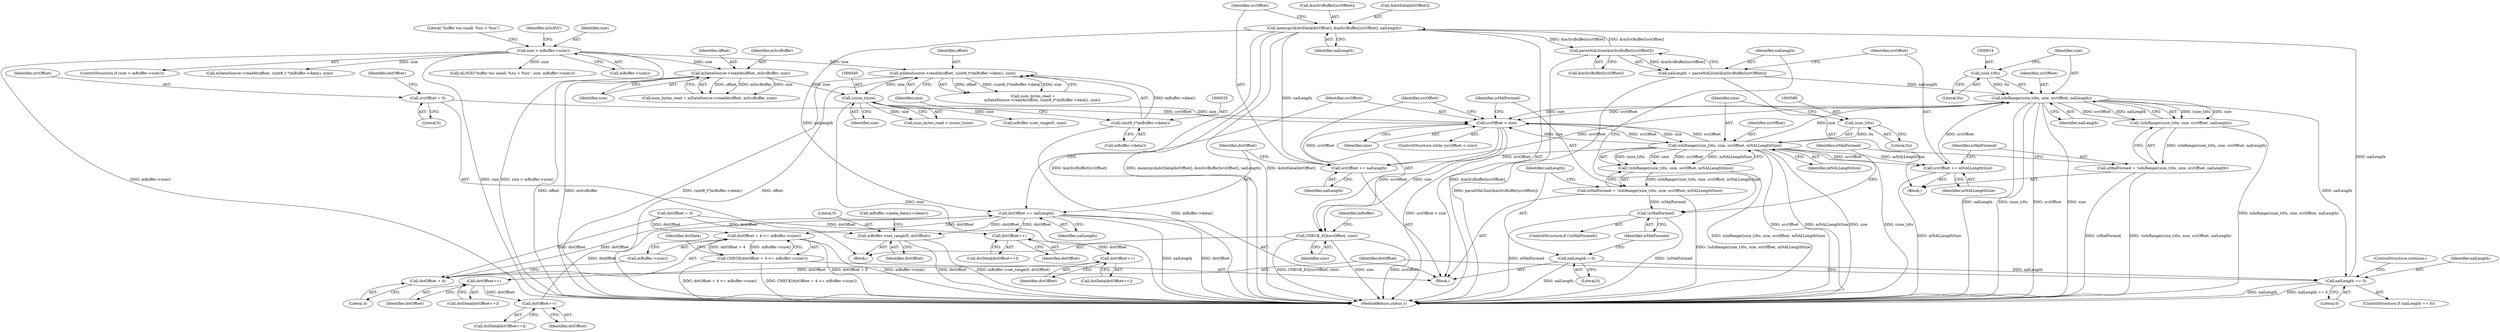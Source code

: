 digraph "1_Android_7a282fb64fef25349e9d341f102d9cea3bf75baf@API" {
"1000666" [label="(Call,memcpy(&dstData[dstOffset], &mSrcBuffer[srcOffset], nalLength))"];
"1000601" [label="(Call,parseNALSize(&mSrcBuffer[srcOffset]))"];
"1000666" [label="(Call,memcpy(&dstData[dstOffset], &mSrcBuffer[srcOffset], nalLength))"];
"1000631" [label="(Call,nalLength == 0)"];
"1000612" [label="(Call,isInRange((size_t)0u, size, srcOffset, nalLength))"];
"1000613" [label="(Call,(size_t)0u)"];
"1000584" [label="(Call,isInRange((size_t)0u, size, srcOffset, mNALLengthSize))"];
"1000585" [label="(Call,(size_t)0u)"];
"1000576" [label="(Call,srcOffset < size)"];
"1000676" [label="(Call,srcOffset += nalLength)"];
"1000568" [label="(Call,srcOffset = 0)"];
"1000539" [label="(Call,(ssize_t)size)"];
"1000522" [label="(Call,mDataSource->readAt(offset, (uint8_t*)mBuffer->data(), size))"];
"1000524" [label="(Call,(uint8_t*)mBuffer->data())"];
"1000310" [label="(Call,size > mBuffer->size())"];
"1000532" [label="(Call,mDataSource->readAt(offset, mSrcBuffer, size))"];
"1000606" [label="(Call,srcOffset += mNALLengthSize)"];
"1000599" [label="(Call,nalLength = parseNALSize(&mSrcBuffer[srcOffset]))"];
"1000592" [label="(Call,nalLength = 0)"];
"1000583" [label="(Call,!isInRange((size_t)0u, size, srcOffset, mNALLengthSize))"];
"1000581" [label="(Call,isMalFormed = !isInRange((size_t)0u, size, srcOffset, mNALLengthSize))"];
"1000596" [label="(Call,!isMalFormed)"];
"1000682" [label="(Call,CHECK_EQ(srcOffset, size))"];
"1000611" [label="(Call,!isInRange((size_t)0u, size, srcOffset, nalLength))"];
"1000609" [label="(Call,isMalFormed = !isInRange((size_t)0u, size, srcOffset, nalLength))"];
"1000679" [label="(Call,dstOffset += nalLength)"];
"1000637" [label="(Call,dstOffset + 4 <= mBuffer->size())"];
"1000636" [label="(Call,CHECK(dstOffset + 4 <= mBuffer->size()))"];
"1000638" [label="(Call,dstOffset + 4)"];
"1000645" [label="(Call,dstOffset++)"];
"1000651" [label="(Call,dstOffset++)"];
"1000657" [label="(Call,dstOffset++)"];
"1000663" [label="(Call,dstOffset++)"];
"1000689" [label="(Call,mBuffer->set_range(0, dstOffset))"];
"1000312" [label="(Call,mBuffer->size())"];
"1000616" [label="(Identifier,size)"];
"1000524" [label="(Call,(uint8_t*)mBuffer->data())"];
"1000681" [label="(Identifier,nalLength)"];
"1000630" [label="(ControlStructure,if (nalLength == 0))"];
"1000582" [label="(Identifier,isMalFormed)"];
"1000646" [label="(Identifier,dstOffset)"];
"1000583" [label="(Call,!isInRange((size_t)0u, size, srcOffset, mNALLengthSize))"];
"1000644" [label="(Identifier,dstData)"];
"1000594" [label="(Literal,0)"];
"1000690" [label="(Literal,0)"];
"1000663" [label="(Call,dstOffset++)"];
"1000676" [label="(Call,srcOffset += nalLength)"];
"1000692" [label="(Call,mBuffer->meta_data()->clear())"];
"1000309" [label="(ControlStructure,if (size > mBuffer->size()))"];
"1000658" [label="(Identifier,dstOffset)"];
"1000570" [label="(Literal,0)"];
"1000599" [label="(Call,nalLength = parseNALSize(&mSrcBuffer[srcOffset]))"];
"1000534" [label="(Identifier,mSrcBuffer)"];
"1000572" [label="(Call,dstOffset = 0)"];
"1000666" [label="(Call,memcpy(&dstData[dstOffset], &mSrcBuffer[srcOffset], nalLength))"];
"1000611" [label="(Call,!isInRange((size_t)0u, size, srcOffset, nalLength))"];
"1000691" [label="(Identifier,dstOffset)"];
"1000598" [label="(Block,)"];
"1000620" [label="(Identifier,isMalFormed)"];
"1000581" [label="(Call,isMalFormed = !isInRange((size_t)0u, size, srcOffset, mNALLengthSize))"];
"1000576" [label="(Call,srcOffset < size)"];
"1000335" [label="(Call,mDataSource->readAt(offset, (uint8_t *)mBuffer->data(), size))"];
"1000639" [label="(Identifier,dstOffset)"];
"1000595" [label="(ControlStructure,if (!isMalFormed))"];
"1000631" [label="(Call,nalLength == 0)"];
"1000657" [label="(Call,dstOffset++)"];
"1000535" [label="(Identifier,size)"];
"1000736" [label="(MethodReturn,status_t)"];
"1000643" [label="(Call,dstData[dstOffset++])"];
"1000635" [label="(ControlStructure,continue;)"];
"1000588" [label="(Identifier,size)"];
"1000680" [label="(Identifier,dstOffset)"];
"1000539" [label="(Call,(ssize_t)size)"];
"1000612" [label="(Call,isInRange((size_t)0u, size, srcOffset, nalLength))"];
"1000532" [label="(Call,mDataSource->readAt(offset, mSrcBuffer, size))"];
"1000530" [label="(Call,num_bytes_read = mDataSource->readAt(offset, mSrcBuffer, size))"];
"1000651" [label="(Call,dstOffset++)"];
"1000645" [label="(Call,dstOffset++)"];
"1000684" [label="(Identifier,size)"];
"1000577" [label="(Identifier,srcOffset)"];
"1000522" [label="(Call,mDataSource->readAt(offset, (uint8_t*)mBuffer->data(), size))"];
"1000652" [label="(Identifier,dstOffset)"];
"1000608" [label="(Identifier,mNALLengthSize)"];
"1000537" [label="(Call,num_bytes_read < (ssize_t)size)"];
"1000310" [label="(Call,size > mBuffer->size())"];
"1000683" [label="(Identifier,srcOffset)"];
"1000689" [label="(Call,mBuffer->set_range(0, dstOffset))"];
"1000641" [label="(Call,mBuffer->size())"];
"1000523" [label="(Identifier,offset)"];
"1000637" [label="(Call,dstOffset + 4 <= mBuffer->size())"];
"1000589" [label="(Identifier,srcOffset)"];
"1000661" [label="(Call,dstData[dstOffset++])"];
"1000520" [label="(Call,num_bytes_read =\n                mDataSource->readAt(offset, (uint8_t*)mBuffer->data(), size))"];
"1000596" [label="(Call,!isMalFormed)"];
"1000682" [label="(Call,CHECK_EQ(srcOffset, size))"];
"1000649" [label="(Call,dstData[dstOffset++])"];
"1000590" [label="(Identifier,mNALLengthSize)"];
"1000568" [label="(Call,srcOffset = 0)"];
"1000636" [label="(Call,CHECK(dstOffset + 4 <= mBuffer->size()))"];
"1000640" [label="(Literal,4)"];
"1000560" [label="(Block,)"];
"1000315" [label="(Literal,\"buffer too small: %zu > %zu\")"];
"1000610" [label="(Identifier,isMalFormed)"];
"1000675" [label="(Identifier,nalLength)"];
"1000569" [label="(Identifier,srcOffset)"];
"1000533" [label="(Identifier,offset)"];
"1000597" [label="(Identifier,isMalFormed)"];
"1000587" [label="(Literal,0u)"];
"1000606" [label="(Call,srcOffset += mNALLengthSize)"];
"1000617" [label="(Identifier,srcOffset)"];
"1000579" [label="(Block,)"];
"1000584" [label="(Call,isInRange((size_t)0u, size, srcOffset, mNALLengthSize))"];
"1000601" [label="(Call,parseNALSize(&mSrcBuffer[srcOffset]))"];
"1000632" [label="(Identifier,nalLength)"];
"1000678" [label="(Identifier,nalLength)"];
"1000526" [label="(Call,mBuffer->data())"];
"1000671" [label="(Call,&mSrcBuffer[srcOffset])"];
"1000592" [label="(Call,nalLength = 0)"];
"1000638" [label="(Call,dstOffset + 4)"];
"1000556" [label="(Call,mBuffer->set_range(0, size))"];
"1000687" [label="(Identifier,mBuffer)"];
"1000609" [label="(Call,isMalFormed = !isInRange((size_t)0u, size, srcOffset, nalLength))"];
"1000578" [label="(Identifier,size)"];
"1000585" [label="(Call,(size_t)0u)"];
"1000600" [label="(Identifier,nalLength)"];
"1000667" [label="(Call,&dstData[dstOffset])"];
"1000314" [label="(Call,ALOGE(\"buffer too small: %zu > %zu\", size, mBuffer->size()))"];
"1000324" [label="(Identifier,mIsAVC)"];
"1000613" [label="(Call,(size_t)0u)"];
"1000527" [label="(Identifier,size)"];
"1000679" [label="(Call,dstOffset += nalLength)"];
"1000655" [label="(Call,dstData[dstOffset++])"];
"1000573" [label="(Identifier,dstOffset)"];
"1000633" [label="(Literal,0)"];
"1000575" [label="(ControlStructure,while (srcOffset < size))"];
"1000593" [label="(Identifier,nalLength)"];
"1000607" [label="(Identifier,srcOffset)"];
"1000541" [label="(Identifier,size)"];
"1000602" [label="(Call,&mSrcBuffer[srcOffset])"];
"1000615" [label="(Literal,0u)"];
"1000664" [label="(Identifier,dstOffset)"];
"1000677" [label="(Identifier,srcOffset)"];
"1000618" [label="(Identifier,nalLength)"];
"1000311" [label="(Identifier,size)"];
"1000666" -> "1000579"  [label="AST: "];
"1000666" -> "1000675"  [label="CFG: "];
"1000667" -> "1000666"  [label="AST: "];
"1000671" -> "1000666"  [label="AST: "];
"1000675" -> "1000666"  [label="AST: "];
"1000677" -> "1000666"  [label="CFG: "];
"1000666" -> "1000736"  [label="DDG: &mSrcBuffer[srcOffset]"];
"1000666" -> "1000736"  [label="DDG: memcpy(&dstData[dstOffset], &mSrcBuffer[srcOffset], nalLength)"];
"1000666" -> "1000736"  [label="DDG: &dstData[dstOffset]"];
"1000666" -> "1000601"  [label="DDG: &mSrcBuffer[srcOffset]"];
"1000601" -> "1000666"  [label="DDG: &mSrcBuffer[srcOffset]"];
"1000631" -> "1000666"  [label="DDG: nalLength"];
"1000666" -> "1000676"  [label="DDG: nalLength"];
"1000666" -> "1000679"  [label="DDG: nalLength"];
"1000601" -> "1000599"  [label="AST: "];
"1000601" -> "1000602"  [label="CFG: "];
"1000602" -> "1000601"  [label="AST: "];
"1000599" -> "1000601"  [label="CFG: "];
"1000601" -> "1000736"  [label="DDG: &mSrcBuffer[srcOffset]"];
"1000601" -> "1000599"  [label="DDG: &mSrcBuffer[srcOffset]"];
"1000631" -> "1000630"  [label="AST: "];
"1000631" -> "1000633"  [label="CFG: "];
"1000632" -> "1000631"  [label="AST: "];
"1000633" -> "1000631"  [label="AST: "];
"1000635" -> "1000631"  [label="CFG: "];
"1000639" -> "1000631"  [label="CFG: "];
"1000631" -> "1000736"  [label="DDG: nalLength"];
"1000631" -> "1000736"  [label="DDG: nalLength == 0"];
"1000612" -> "1000631"  [label="DDG: nalLength"];
"1000592" -> "1000631"  [label="DDG: nalLength"];
"1000612" -> "1000611"  [label="AST: "];
"1000612" -> "1000618"  [label="CFG: "];
"1000613" -> "1000612"  [label="AST: "];
"1000616" -> "1000612"  [label="AST: "];
"1000617" -> "1000612"  [label="AST: "];
"1000618" -> "1000612"  [label="AST: "];
"1000611" -> "1000612"  [label="CFG: "];
"1000612" -> "1000736"  [label="DDG: nalLength"];
"1000612" -> "1000736"  [label="DDG: (size_t)0u"];
"1000612" -> "1000736"  [label="DDG: srcOffset"];
"1000612" -> "1000736"  [label="DDG: size"];
"1000612" -> "1000576"  [label="DDG: srcOffset"];
"1000612" -> "1000576"  [label="DDG: size"];
"1000612" -> "1000611"  [label="DDG: (size_t)0u"];
"1000612" -> "1000611"  [label="DDG: size"];
"1000612" -> "1000611"  [label="DDG: srcOffset"];
"1000612" -> "1000611"  [label="DDG: nalLength"];
"1000613" -> "1000612"  [label="DDG: 0u"];
"1000584" -> "1000612"  [label="DDG: size"];
"1000606" -> "1000612"  [label="DDG: srcOffset"];
"1000599" -> "1000612"  [label="DDG: nalLength"];
"1000612" -> "1000676"  [label="DDG: srcOffset"];
"1000613" -> "1000615"  [label="CFG: "];
"1000614" -> "1000613"  [label="AST: "];
"1000615" -> "1000613"  [label="AST: "];
"1000616" -> "1000613"  [label="CFG: "];
"1000584" -> "1000583"  [label="AST: "];
"1000584" -> "1000590"  [label="CFG: "];
"1000585" -> "1000584"  [label="AST: "];
"1000588" -> "1000584"  [label="AST: "];
"1000589" -> "1000584"  [label="AST: "];
"1000590" -> "1000584"  [label="AST: "];
"1000583" -> "1000584"  [label="CFG: "];
"1000584" -> "1000736"  [label="DDG: srcOffset"];
"1000584" -> "1000736"  [label="DDG: mNALLengthSize"];
"1000584" -> "1000736"  [label="DDG: size"];
"1000584" -> "1000736"  [label="DDG: (size_t)0u"];
"1000584" -> "1000576"  [label="DDG: srcOffset"];
"1000584" -> "1000576"  [label="DDG: size"];
"1000584" -> "1000583"  [label="DDG: (size_t)0u"];
"1000584" -> "1000583"  [label="DDG: size"];
"1000584" -> "1000583"  [label="DDG: srcOffset"];
"1000584" -> "1000583"  [label="DDG: mNALLengthSize"];
"1000585" -> "1000584"  [label="DDG: 0u"];
"1000576" -> "1000584"  [label="DDG: size"];
"1000576" -> "1000584"  [label="DDG: srcOffset"];
"1000584" -> "1000606"  [label="DDG: mNALLengthSize"];
"1000584" -> "1000606"  [label="DDG: srcOffset"];
"1000584" -> "1000676"  [label="DDG: srcOffset"];
"1000585" -> "1000587"  [label="CFG: "];
"1000586" -> "1000585"  [label="AST: "];
"1000587" -> "1000585"  [label="AST: "];
"1000588" -> "1000585"  [label="CFG: "];
"1000576" -> "1000575"  [label="AST: "];
"1000576" -> "1000578"  [label="CFG: "];
"1000577" -> "1000576"  [label="AST: "];
"1000578" -> "1000576"  [label="AST: "];
"1000582" -> "1000576"  [label="CFG: "];
"1000683" -> "1000576"  [label="CFG: "];
"1000576" -> "1000736"  [label="DDG: srcOffset < size"];
"1000676" -> "1000576"  [label="DDG: srcOffset"];
"1000568" -> "1000576"  [label="DDG: srcOffset"];
"1000539" -> "1000576"  [label="DDG: size"];
"1000576" -> "1000682"  [label="DDG: srcOffset"];
"1000576" -> "1000682"  [label="DDG: size"];
"1000676" -> "1000579"  [label="AST: "];
"1000676" -> "1000678"  [label="CFG: "];
"1000677" -> "1000676"  [label="AST: "];
"1000678" -> "1000676"  [label="AST: "];
"1000680" -> "1000676"  [label="CFG: "];
"1000568" -> "1000560"  [label="AST: "];
"1000568" -> "1000570"  [label="CFG: "];
"1000569" -> "1000568"  [label="AST: "];
"1000570" -> "1000568"  [label="AST: "];
"1000573" -> "1000568"  [label="CFG: "];
"1000539" -> "1000537"  [label="AST: "];
"1000539" -> "1000541"  [label="CFG: "];
"1000540" -> "1000539"  [label="AST: "];
"1000541" -> "1000539"  [label="AST: "];
"1000537" -> "1000539"  [label="CFG: "];
"1000539" -> "1000736"  [label="DDG: size"];
"1000539" -> "1000537"  [label="DDG: size"];
"1000522" -> "1000539"  [label="DDG: size"];
"1000532" -> "1000539"  [label="DDG: size"];
"1000539" -> "1000556"  [label="DDG: size"];
"1000522" -> "1000520"  [label="AST: "];
"1000522" -> "1000527"  [label="CFG: "];
"1000523" -> "1000522"  [label="AST: "];
"1000524" -> "1000522"  [label="AST: "];
"1000527" -> "1000522"  [label="AST: "];
"1000520" -> "1000522"  [label="CFG: "];
"1000522" -> "1000736"  [label="DDG: (uint8_t*)mBuffer->data()"];
"1000522" -> "1000736"  [label="DDG: offset"];
"1000522" -> "1000520"  [label="DDG: offset"];
"1000522" -> "1000520"  [label="DDG: (uint8_t*)mBuffer->data()"];
"1000522" -> "1000520"  [label="DDG: size"];
"1000524" -> "1000522"  [label="DDG: mBuffer->data()"];
"1000310" -> "1000522"  [label="DDG: size"];
"1000524" -> "1000526"  [label="CFG: "];
"1000525" -> "1000524"  [label="AST: "];
"1000526" -> "1000524"  [label="AST: "];
"1000527" -> "1000524"  [label="CFG: "];
"1000524" -> "1000736"  [label="DDG: mBuffer->data()"];
"1000310" -> "1000309"  [label="AST: "];
"1000310" -> "1000312"  [label="CFG: "];
"1000311" -> "1000310"  [label="AST: "];
"1000312" -> "1000310"  [label="AST: "];
"1000315" -> "1000310"  [label="CFG: "];
"1000324" -> "1000310"  [label="CFG: "];
"1000310" -> "1000736"  [label="DDG: size > mBuffer->size()"];
"1000310" -> "1000736"  [label="DDG: mBuffer->size()"];
"1000310" -> "1000736"  [label="DDG: size"];
"1000310" -> "1000314"  [label="DDG: size"];
"1000310" -> "1000335"  [label="DDG: size"];
"1000310" -> "1000532"  [label="DDG: size"];
"1000532" -> "1000530"  [label="AST: "];
"1000532" -> "1000535"  [label="CFG: "];
"1000533" -> "1000532"  [label="AST: "];
"1000534" -> "1000532"  [label="AST: "];
"1000535" -> "1000532"  [label="AST: "];
"1000530" -> "1000532"  [label="CFG: "];
"1000532" -> "1000736"  [label="DDG: offset"];
"1000532" -> "1000736"  [label="DDG: mSrcBuffer"];
"1000532" -> "1000530"  [label="DDG: offset"];
"1000532" -> "1000530"  [label="DDG: mSrcBuffer"];
"1000532" -> "1000530"  [label="DDG: size"];
"1000606" -> "1000598"  [label="AST: "];
"1000606" -> "1000608"  [label="CFG: "];
"1000607" -> "1000606"  [label="AST: "];
"1000608" -> "1000606"  [label="AST: "];
"1000610" -> "1000606"  [label="CFG: "];
"1000606" -> "1000736"  [label="DDG: mNALLengthSize"];
"1000599" -> "1000598"  [label="AST: "];
"1000600" -> "1000599"  [label="AST: "];
"1000607" -> "1000599"  [label="CFG: "];
"1000599" -> "1000736"  [label="DDG: parseNALSize(&mSrcBuffer[srcOffset])"];
"1000592" -> "1000579"  [label="AST: "];
"1000592" -> "1000594"  [label="CFG: "];
"1000593" -> "1000592"  [label="AST: "];
"1000594" -> "1000592"  [label="AST: "];
"1000597" -> "1000592"  [label="CFG: "];
"1000592" -> "1000736"  [label="DDG: nalLength"];
"1000583" -> "1000581"  [label="AST: "];
"1000581" -> "1000583"  [label="CFG: "];
"1000583" -> "1000736"  [label="DDG: isInRange((size_t)0u, size, srcOffset, mNALLengthSize)"];
"1000583" -> "1000581"  [label="DDG: isInRange((size_t)0u, size, srcOffset, mNALLengthSize)"];
"1000581" -> "1000579"  [label="AST: "];
"1000582" -> "1000581"  [label="AST: "];
"1000593" -> "1000581"  [label="CFG: "];
"1000581" -> "1000736"  [label="DDG: !isInRange((size_t)0u, size, srcOffset, mNALLengthSize)"];
"1000581" -> "1000596"  [label="DDG: isMalFormed"];
"1000596" -> "1000595"  [label="AST: "];
"1000596" -> "1000597"  [label="CFG: "];
"1000597" -> "1000596"  [label="AST: "];
"1000600" -> "1000596"  [label="CFG: "];
"1000620" -> "1000596"  [label="CFG: "];
"1000596" -> "1000736"  [label="DDG: isMalFormed"];
"1000596" -> "1000736"  [label="DDG: !isMalFormed"];
"1000682" -> "1000560"  [label="AST: "];
"1000682" -> "1000684"  [label="CFG: "];
"1000683" -> "1000682"  [label="AST: "];
"1000684" -> "1000682"  [label="AST: "];
"1000687" -> "1000682"  [label="CFG: "];
"1000682" -> "1000736"  [label="DDG: CHECK_EQ(srcOffset, size)"];
"1000682" -> "1000736"  [label="DDG: size"];
"1000682" -> "1000736"  [label="DDG: srcOffset"];
"1000611" -> "1000609"  [label="AST: "];
"1000609" -> "1000611"  [label="CFG: "];
"1000611" -> "1000736"  [label="DDG: isInRange((size_t)0u, size, srcOffset, nalLength)"];
"1000611" -> "1000609"  [label="DDG: isInRange((size_t)0u, size, srcOffset, nalLength)"];
"1000609" -> "1000598"  [label="AST: "];
"1000610" -> "1000609"  [label="AST: "];
"1000620" -> "1000609"  [label="CFG: "];
"1000609" -> "1000736"  [label="DDG: isMalFormed"];
"1000609" -> "1000736"  [label="DDG: !isInRange((size_t)0u, size, srcOffset, nalLength)"];
"1000679" -> "1000579"  [label="AST: "];
"1000679" -> "1000681"  [label="CFG: "];
"1000680" -> "1000679"  [label="AST: "];
"1000681" -> "1000679"  [label="AST: "];
"1000577" -> "1000679"  [label="CFG: "];
"1000679" -> "1000736"  [label="DDG: nalLength"];
"1000679" -> "1000736"  [label="DDG: dstOffset"];
"1000679" -> "1000637"  [label="DDG: dstOffset"];
"1000679" -> "1000638"  [label="DDG: dstOffset"];
"1000679" -> "1000645"  [label="DDG: dstOffset"];
"1000663" -> "1000679"  [label="DDG: dstOffset"];
"1000679" -> "1000689"  [label="DDG: dstOffset"];
"1000637" -> "1000636"  [label="AST: "];
"1000637" -> "1000641"  [label="CFG: "];
"1000638" -> "1000637"  [label="AST: "];
"1000641" -> "1000637"  [label="AST: "];
"1000636" -> "1000637"  [label="CFG: "];
"1000637" -> "1000736"  [label="DDG: dstOffset + 4"];
"1000637" -> "1000736"  [label="DDG: mBuffer->size()"];
"1000637" -> "1000636"  [label="DDG: dstOffset + 4"];
"1000637" -> "1000636"  [label="DDG: mBuffer->size()"];
"1000572" -> "1000637"  [label="DDG: dstOffset"];
"1000636" -> "1000579"  [label="AST: "];
"1000644" -> "1000636"  [label="CFG: "];
"1000636" -> "1000736"  [label="DDG: dstOffset + 4 <= mBuffer->size()"];
"1000636" -> "1000736"  [label="DDG: CHECK(dstOffset + 4 <= mBuffer->size())"];
"1000638" -> "1000640"  [label="CFG: "];
"1000639" -> "1000638"  [label="AST: "];
"1000640" -> "1000638"  [label="AST: "];
"1000641" -> "1000638"  [label="CFG: "];
"1000572" -> "1000638"  [label="DDG: dstOffset"];
"1000645" -> "1000643"  [label="AST: "];
"1000645" -> "1000646"  [label="CFG: "];
"1000646" -> "1000645"  [label="AST: "];
"1000643" -> "1000645"  [label="CFG: "];
"1000572" -> "1000645"  [label="DDG: dstOffset"];
"1000645" -> "1000651"  [label="DDG: dstOffset"];
"1000651" -> "1000649"  [label="AST: "];
"1000651" -> "1000652"  [label="CFG: "];
"1000652" -> "1000651"  [label="AST: "];
"1000649" -> "1000651"  [label="CFG: "];
"1000651" -> "1000657"  [label="DDG: dstOffset"];
"1000657" -> "1000655"  [label="AST: "];
"1000657" -> "1000658"  [label="CFG: "];
"1000658" -> "1000657"  [label="AST: "];
"1000655" -> "1000657"  [label="CFG: "];
"1000657" -> "1000663"  [label="DDG: dstOffset"];
"1000663" -> "1000661"  [label="AST: "];
"1000663" -> "1000664"  [label="CFG: "];
"1000664" -> "1000663"  [label="AST: "];
"1000661" -> "1000663"  [label="CFG: "];
"1000689" -> "1000560"  [label="AST: "];
"1000689" -> "1000691"  [label="CFG: "];
"1000690" -> "1000689"  [label="AST: "];
"1000691" -> "1000689"  [label="AST: "];
"1000692" -> "1000689"  [label="CFG: "];
"1000689" -> "1000736"  [label="DDG: mBuffer->set_range(0, dstOffset)"];
"1000689" -> "1000736"  [label="DDG: dstOffset"];
"1000572" -> "1000689"  [label="DDG: dstOffset"];
}

